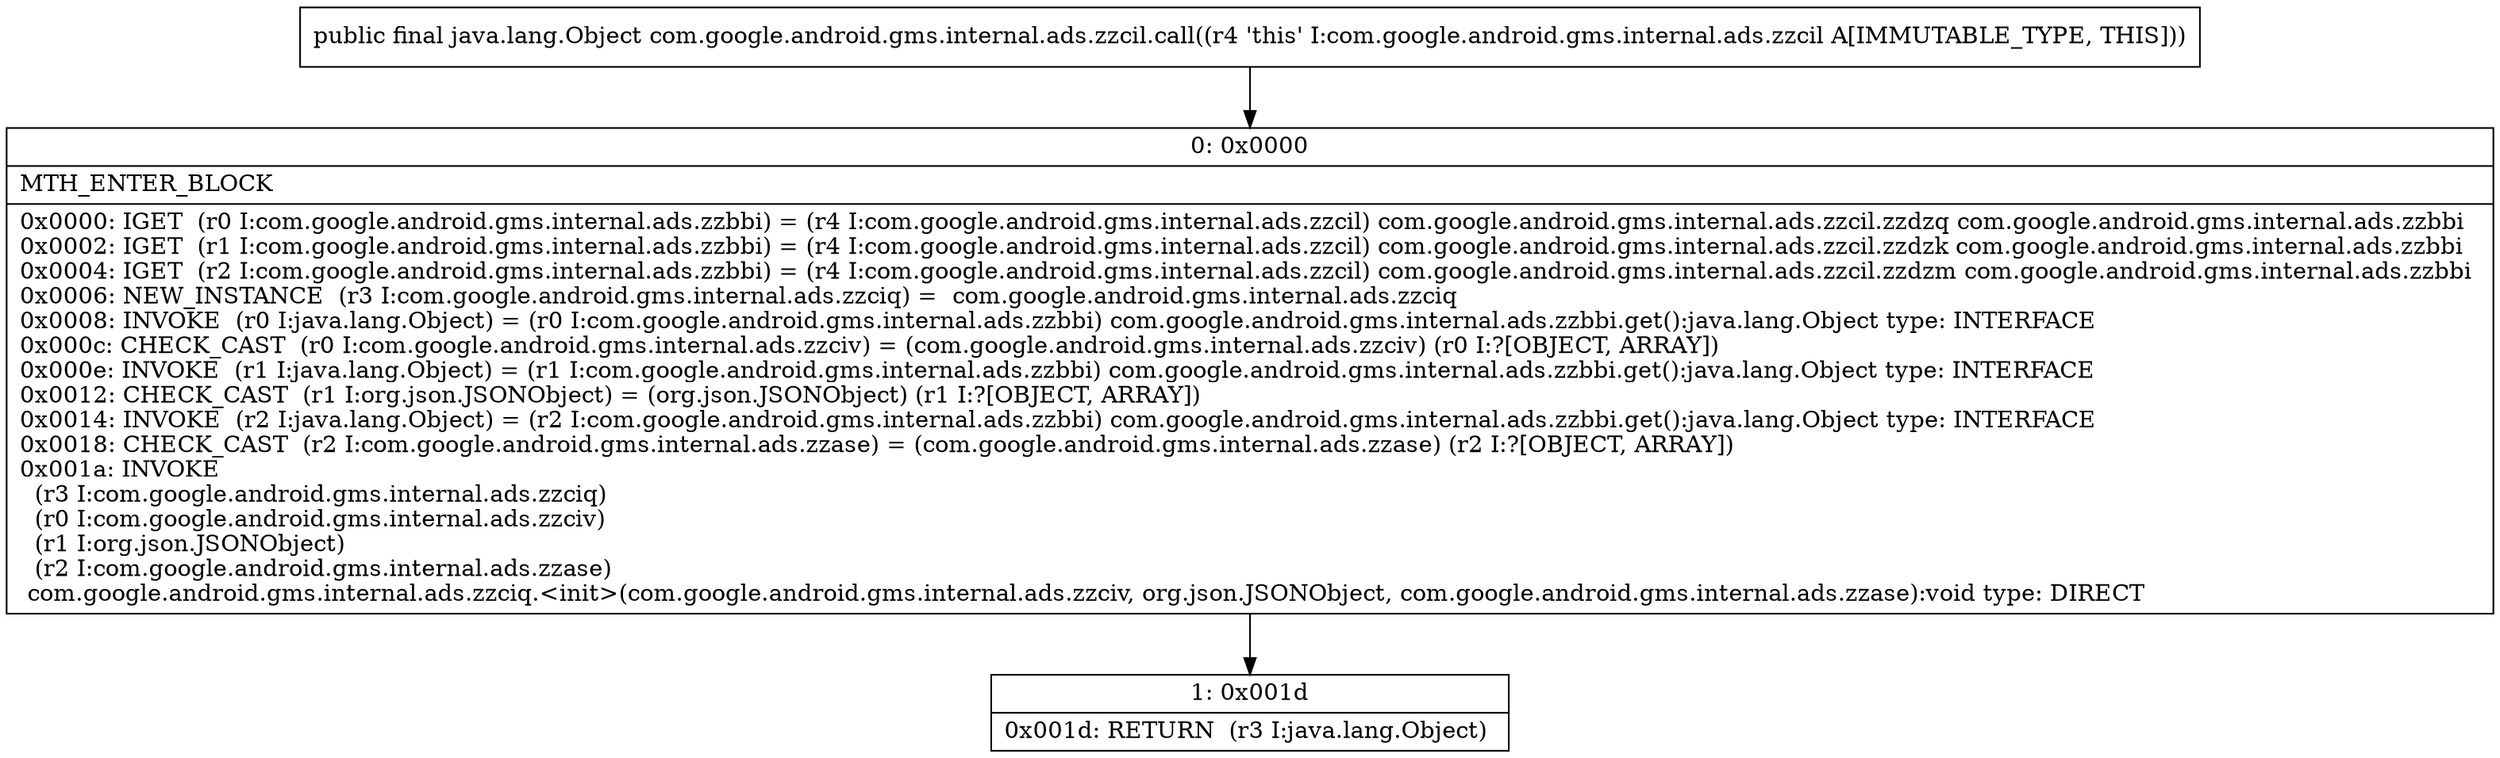 digraph "CFG forcom.google.android.gms.internal.ads.zzcil.call()Ljava\/lang\/Object;" {
Node_0 [shape=record,label="{0\:\ 0x0000|MTH_ENTER_BLOCK\l|0x0000: IGET  (r0 I:com.google.android.gms.internal.ads.zzbbi) = (r4 I:com.google.android.gms.internal.ads.zzcil) com.google.android.gms.internal.ads.zzcil.zzdzq com.google.android.gms.internal.ads.zzbbi \l0x0002: IGET  (r1 I:com.google.android.gms.internal.ads.zzbbi) = (r4 I:com.google.android.gms.internal.ads.zzcil) com.google.android.gms.internal.ads.zzcil.zzdzk com.google.android.gms.internal.ads.zzbbi \l0x0004: IGET  (r2 I:com.google.android.gms.internal.ads.zzbbi) = (r4 I:com.google.android.gms.internal.ads.zzcil) com.google.android.gms.internal.ads.zzcil.zzdzm com.google.android.gms.internal.ads.zzbbi \l0x0006: NEW_INSTANCE  (r3 I:com.google.android.gms.internal.ads.zzciq) =  com.google.android.gms.internal.ads.zzciq \l0x0008: INVOKE  (r0 I:java.lang.Object) = (r0 I:com.google.android.gms.internal.ads.zzbbi) com.google.android.gms.internal.ads.zzbbi.get():java.lang.Object type: INTERFACE \l0x000c: CHECK_CAST  (r0 I:com.google.android.gms.internal.ads.zzciv) = (com.google.android.gms.internal.ads.zzciv) (r0 I:?[OBJECT, ARRAY]) \l0x000e: INVOKE  (r1 I:java.lang.Object) = (r1 I:com.google.android.gms.internal.ads.zzbbi) com.google.android.gms.internal.ads.zzbbi.get():java.lang.Object type: INTERFACE \l0x0012: CHECK_CAST  (r1 I:org.json.JSONObject) = (org.json.JSONObject) (r1 I:?[OBJECT, ARRAY]) \l0x0014: INVOKE  (r2 I:java.lang.Object) = (r2 I:com.google.android.gms.internal.ads.zzbbi) com.google.android.gms.internal.ads.zzbbi.get():java.lang.Object type: INTERFACE \l0x0018: CHECK_CAST  (r2 I:com.google.android.gms.internal.ads.zzase) = (com.google.android.gms.internal.ads.zzase) (r2 I:?[OBJECT, ARRAY]) \l0x001a: INVOKE  \l  (r3 I:com.google.android.gms.internal.ads.zzciq)\l  (r0 I:com.google.android.gms.internal.ads.zzciv)\l  (r1 I:org.json.JSONObject)\l  (r2 I:com.google.android.gms.internal.ads.zzase)\l com.google.android.gms.internal.ads.zzciq.\<init\>(com.google.android.gms.internal.ads.zzciv, org.json.JSONObject, com.google.android.gms.internal.ads.zzase):void type: DIRECT \l}"];
Node_1 [shape=record,label="{1\:\ 0x001d|0x001d: RETURN  (r3 I:java.lang.Object) \l}"];
MethodNode[shape=record,label="{public final java.lang.Object com.google.android.gms.internal.ads.zzcil.call((r4 'this' I:com.google.android.gms.internal.ads.zzcil A[IMMUTABLE_TYPE, THIS])) }"];
MethodNode -> Node_0;
Node_0 -> Node_1;
}

